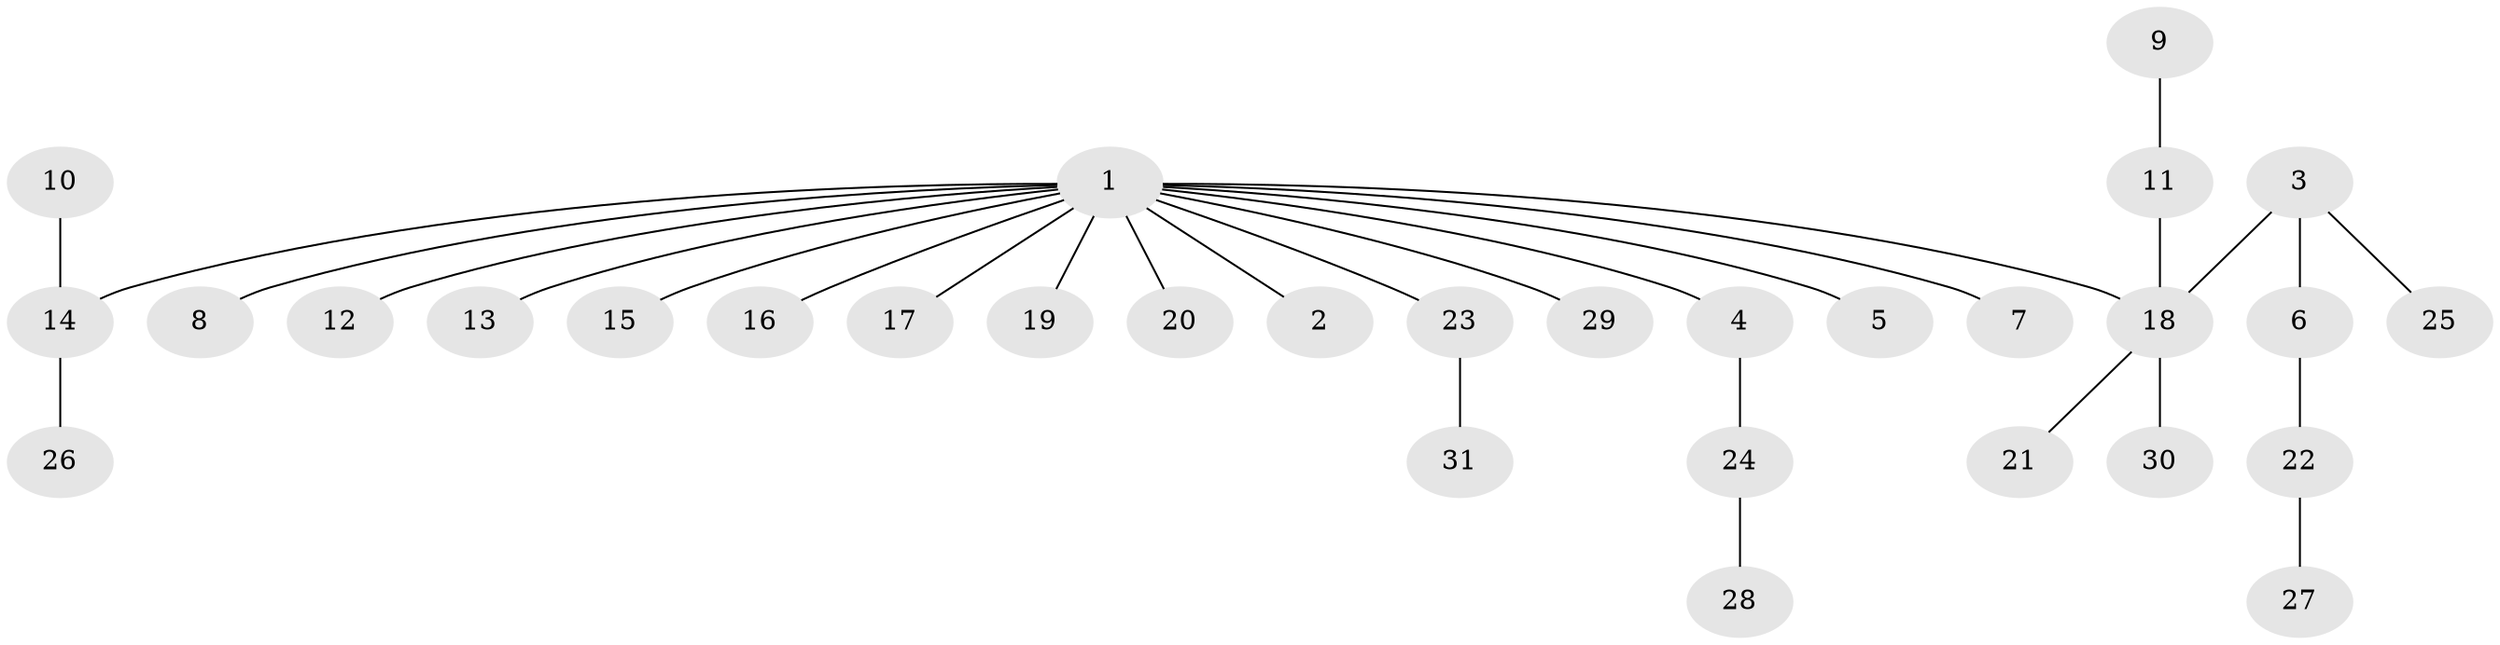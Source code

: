 // original degree distribution, {6: 0.03225806451612903, 5: 0.016129032258064516, 7: 0.016129032258064516, 2: 0.3870967741935484, 4: 0.03225806451612903, 3: 0.08064516129032258, 1: 0.43548387096774194}
// Generated by graph-tools (version 1.1) at 2025/26/03/09/25 03:26:33]
// undirected, 31 vertices, 30 edges
graph export_dot {
graph [start="1"]
  node [color=gray90,style=filled];
  1;
  2;
  3;
  4;
  5;
  6;
  7;
  8;
  9;
  10;
  11;
  12;
  13;
  14;
  15;
  16;
  17;
  18;
  19;
  20;
  21;
  22;
  23;
  24;
  25;
  26;
  27;
  28;
  29;
  30;
  31;
  1 -- 2 [weight=1.0];
  1 -- 4 [weight=1.0];
  1 -- 5 [weight=1.0];
  1 -- 7 [weight=1.0];
  1 -- 8 [weight=1.0];
  1 -- 12 [weight=1.0];
  1 -- 13 [weight=1.0];
  1 -- 14 [weight=1.0];
  1 -- 15 [weight=1.0];
  1 -- 16 [weight=1.0];
  1 -- 17 [weight=1.0];
  1 -- 18 [weight=1.0];
  1 -- 19 [weight=1.0];
  1 -- 20 [weight=1.0];
  1 -- 23 [weight=1.0];
  1 -- 29 [weight=1.0];
  3 -- 6 [weight=1.0];
  3 -- 18 [weight=1.0];
  3 -- 25 [weight=1.0];
  4 -- 24 [weight=1.0];
  6 -- 22 [weight=1.0];
  9 -- 11 [weight=1.0];
  10 -- 14 [weight=1.0];
  11 -- 18 [weight=1.0];
  14 -- 26 [weight=1.0];
  18 -- 21 [weight=1.0];
  18 -- 30 [weight=1.0];
  22 -- 27 [weight=1.0];
  23 -- 31 [weight=1.0];
  24 -- 28 [weight=1.0];
}

